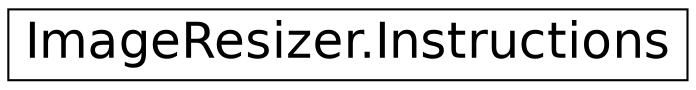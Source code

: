digraph G
{
  edge [fontname="Helvetica",fontsize="24",labelfontname="Helvetica",labelfontsize="24"];
  node [fontname="Helvetica",fontsize="24",shape=record];
  rankdir="LR";
  Node1 [label="ImageResizer.Instructions",height=0.2,width=0.4,color="black", fillcolor="white", style="filled",URL="$class_image_resizer_1_1_instructions.html",tooltip="A name/value collection of image processsing instructions. The successor to ResizeSettings. Just because a key doesn&#39;t have a property wrapper doesn&#39;t mean you can&#39;t use it. i[&quot;key&quot;] = value; isnt&#39; that scary."];
}
